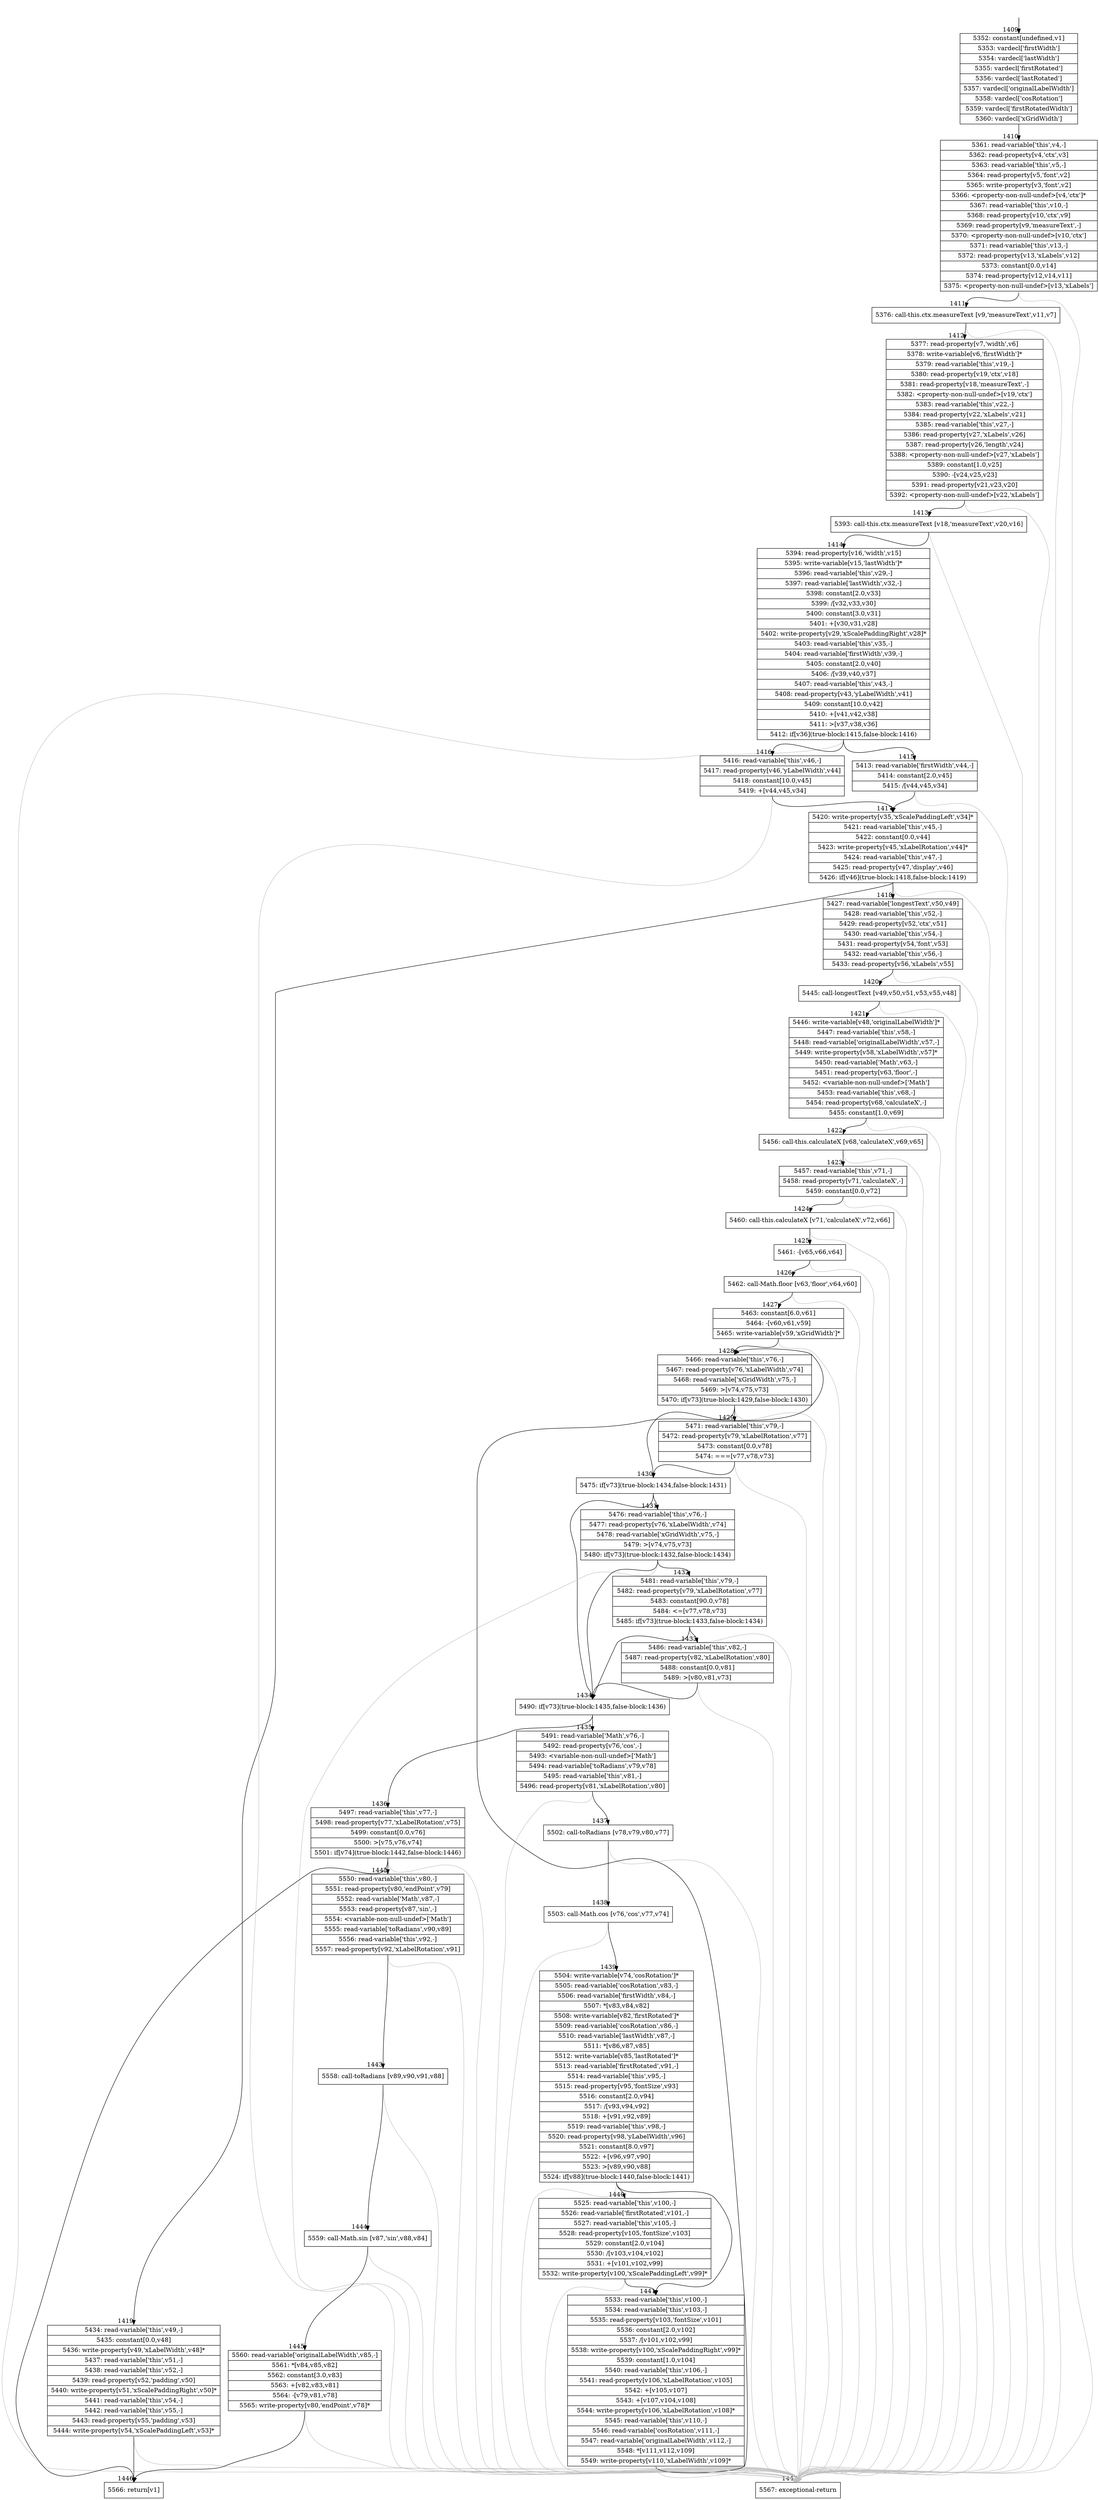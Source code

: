 digraph {
rankdir="TD"
BB_entry141[shape=none,label=""];
BB_entry141 -> BB1409 [tailport=s, headport=n, headlabel="    1409"]
BB1409 [shape=record label="{5352: constant[undefined,v1]|5353: vardecl['firstWidth']|5354: vardecl['lastWidth']|5355: vardecl['firstRotated']|5356: vardecl['lastRotated']|5357: vardecl['originalLabelWidth']|5358: vardecl['cosRotation']|5359: vardecl['firstRotatedWidth']|5360: vardecl['xGridWidth']}" ] 
BB1409 -> BB1410 [tailport=s, headport=n, headlabel="      1410"]
BB1410 [shape=record label="{5361: read-variable['this',v4,-]|5362: read-property[v4,'ctx',v3]|5363: read-variable['this',v5,-]|5364: read-property[v5,'font',v2]|5365: write-property[v3,'font',v2]|5366: \<property-non-null-undef\>[v4,'ctx']*|5367: read-variable['this',v10,-]|5368: read-property[v10,'ctx',v9]|5369: read-property[v9,'measureText',-]|5370: \<property-non-null-undef\>[v10,'ctx']|5371: read-variable['this',v13,-]|5372: read-property[v13,'xLabels',v12]|5373: constant[0.0,v14]|5374: read-property[v12,v14,v11]|5375: \<property-non-null-undef\>[v13,'xLabels']}" ] 
BB1410 -> BB1411 [tailport=s, headport=n, headlabel="      1411"]
BB1410 -> BB1447 [tailport=s, headport=n, color=gray, headlabel="      1447"]
BB1411 [shape=record label="{5376: call-this.ctx.measureText [v9,'measureText',v11,v7]}" ] 
BB1411 -> BB1412 [tailport=s, headport=n, headlabel="      1412"]
BB1411 -> BB1447 [tailport=s, headport=n, color=gray]
BB1412 [shape=record label="{5377: read-property[v7,'width',v6]|5378: write-variable[v6,'firstWidth']*|5379: read-variable['this',v19,-]|5380: read-property[v19,'ctx',v18]|5381: read-property[v18,'measureText',-]|5382: \<property-non-null-undef\>[v19,'ctx']|5383: read-variable['this',v22,-]|5384: read-property[v22,'xLabels',v21]|5385: read-variable['this',v27,-]|5386: read-property[v27,'xLabels',v26]|5387: read-property[v26,'length',v24]|5388: \<property-non-null-undef\>[v27,'xLabels']|5389: constant[1.0,v25]|5390: -[v24,v25,v23]|5391: read-property[v21,v23,v20]|5392: \<property-non-null-undef\>[v22,'xLabels']}" ] 
BB1412 -> BB1413 [tailport=s, headport=n, headlabel="      1413"]
BB1412 -> BB1447 [tailport=s, headport=n, color=gray]
BB1413 [shape=record label="{5393: call-this.ctx.measureText [v18,'measureText',v20,v16]}" ] 
BB1413 -> BB1414 [tailport=s, headport=n, headlabel="      1414"]
BB1413 -> BB1447 [tailport=s, headport=n, color=gray]
BB1414 [shape=record label="{5394: read-property[v16,'width',v15]|5395: write-variable[v15,'lastWidth']*|5396: read-variable['this',v29,-]|5397: read-variable['lastWidth',v32,-]|5398: constant[2.0,v33]|5399: /[v32,v33,v30]|5400: constant[3.0,v31]|5401: +[v30,v31,v28]|5402: write-property[v29,'xScalePaddingRight',v28]*|5403: read-variable['this',v35,-]|5404: read-variable['firstWidth',v39,-]|5405: constant[2.0,v40]|5406: /[v39,v40,v37]|5407: read-variable['this',v43,-]|5408: read-property[v43,'yLabelWidth',v41]|5409: constant[10.0,v42]|5410: +[v41,v42,v38]|5411: \>[v37,v38,v36]|5412: if[v36](true-block:1415,false-block:1416)}" ] 
BB1414 -> BB1415 [tailport=s, headport=n, headlabel="      1415"]
BB1414 -> BB1416 [tailport=s, headport=n, headlabel="      1416"]
BB1414 -> BB1447 [tailport=s, headport=n, color=gray]
BB1415 [shape=record label="{5413: read-variable['firstWidth',v44,-]|5414: constant[2.0,v45]|5415: /[v44,v45,v34]}" ] 
BB1415 -> BB1417 [tailport=s, headport=n, headlabel="      1417"]
BB1415 -> BB1447 [tailport=s, headport=n, color=gray]
BB1416 [shape=record label="{5416: read-variable['this',v46,-]|5417: read-property[v46,'yLabelWidth',v44]|5418: constant[10.0,v45]|5419: +[v44,v45,v34]}" ] 
BB1416 -> BB1417 [tailport=s, headport=n]
BB1416 -> BB1447 [tailport=s, headport=n, color=gray]
BB1417 [shape=record label="{5420: write-property[v35,'xScalePaddingLeft',v34]*|5421: read-variable['this',v45,-]|5422: constant[0.0,v44]|5423: write-property[v45,'xLabelRotation',v44]*|5424: read-variable['this',v47,-]|5425: read-property[v47,'display',v46]|5426: if[v46](true-block:1418,false-block:1419)}" ] 
BB1417 -> BB1418 [tailport=s, headport=n, headlabel="      1418"]
BB1417 -> BB1419 [tailport=s, headport=n, headlabel="      1419"]
BB1417 -> BB1447 [tailport=s, headport=n, color=gray]
BB1418 [shape=record label="{5427: read-variable['longestText',v50,v49]|5428: read-variable['this',v52,-]|5429: read-property[v52,'ctx',v51]|5430: read-variable['this',v54,-]|5431: read-property[v54,'font',v53]|5432: read-variable['this',v56,-]|5433: read-property[v56,'xLabels',v55]}" ] 
BB1418 -> BB1420 [tailport=s, headport=n, headlabel="      1420"]
BB1418 -> BB1447 [tailport=s, headport=n, color=gray]
BB1419 [shape=record label="{5434: read-variable['this',v49,-]|5435: constant[0.0,v48]|5436: write-property[v49,'xLabelWidth',v48]*|5437: read-variable['this',v51,-]|5438: read-variable['this',v52,-]|5439: read-property[v52,'padding',v50]|5440: write-property[v51,'xScalePaddingRight',v50]*|5441: read-variable['this',v54,-]|5442: read-variable['this',v55,-]|5443: read-property[v55,'padding',v53]|5444: write-property[v54,'xScalePaddingLeft',v53]*}" ] 
BB1419 -> BB1446 [tailport=s, headport=n, headlabel="      1446"]
BB1419 -> BB1447 [tailport=s, headport=n, color=gray]
BB1420 [shape=record label="{5445: call-longestText [v49,v50,v51,v53,v55,v48]}" ] 
BB1420 -> BB1421 [tailport=s, headport=n, headlabel="      1421"]
BB1420 -> BB1447 [tailport=s, headport=n, color=gray]
BB1421 [shape=record label="{5446: write-variable[v48,'originalLabelWidth']*|5447: read-variable['this',v58,-]|5448: read-variable['originalLabelWidth',v57,-]|5449: write-property[v58,'xLabelWidth',v57]*|5450: read-variable['Math',v63,-]|5451: read-property[v63,'floor',-]|5452: \<variable-non-null-undef\>['Math']|5453: read-variable['this',v68,-]|5454: read-property[v68,'calculateX',-]|5455: constant[1.0,v69]}" ] 
BB1421 -> BB1422 [tailport=s, headport=n, headlabel="      1422"]
BB1421 -> BB1447 [tailport=s, headport=n, color=gray]
BB1422 [shape=record label="{5456: call-this.calculateX [v68,'calculateX',v69,v65]}" ] 
BB1422 -> BB1423 [tailport=s, headport=n, headlabel="      1423"]
BB1422 -> BB1447 [tailport=s, headport=n, color=gray]
BB1423 [shape=record label="{5457: read-variable['this',v71,-]|5458: read-property[v71,'calculateX',-]|5459: constant[0.0,v72]}" ] 
BB1423 -> BB1424 [tailport=s, headport=n, headlabel="      1424"]
BB1423 -> BB1447 [tailport=s, headport=n, color=gray]
BB1424 [shape=record label="{5460: call-this.calculateX [v71,'calculateX',v72,v66]}" ] 
BB1424 -> BB1425 [tailport=s, headport=n, headlabel="      1425"]
BB1424 -> BB1447 [tailport=s, headport=n, color=gray]
BB1425 [shape=record label="{5461: -[v65,v66,v64]}" ] 
BB1425 -> BB1426 [tailport=s, headport=n, headlabel="      1426"]
BB1425 -> BB1447 [tailport=s, headport=n, color=gray]
BB1426 [shape=record label="{5462: call-Math.floor [v63,'floor',v64,v60]}" ] 
BB1426 -> BB1427 [tailport=s, headport=n, headlabel="      1427"]
BB1426 -> BB1447 [tailport=s, headport=n, color=gray]
BB1427 [shape=record label="{5463: constant[6.0,v61]|5464: -[v60,v61,v59]|5465: write-variable[v59,'xGridWidth']*}" ] 
BB1427 -> BB1428 [tailport=s, headport=n, headlabel="      1428"]
BB1427 -> BB1447 [tailport=s, headport=n, color=gray]
BB1428 [shape=record label="{5466: read-variable['this',v76,-]|5467: read-property[v76,'xLabelWidth',v74]|5468: read-variable['xGridWidth',v75,-]|5469: \>[v74,v75,v73]|5470: if[v73](true-block:1429,false-block:1430)}" ] 
BB1428 -> BB1430 [tailport=s, headport=n, headlabel="      1430"]
BB1428 -> BB1429 [tailport=s, headport=n, headlabel="      1429"]
BB1428 -> BB1447 [tailport=s, headport=n, color=gray]
BB1429 [shape=record label="{5471: read-variable['this',v79,-]|5472: read-property[v79,'xLabelRotation',v77]|5473: constant[0.0,v78]|5474: ===[v77,v78,v73]}" ] 
BB1429 -> BB1430 [tailport=s, headport=n]
BB1429 -> BB1447 [tailport=s, headport=n, color=gray]
BB1430 [shape=record label="{5475: if[v73](true-block:1434,false-block:1431)}" ] 
BB1430 -> BB1434 [tailport=s, headport=n, headlabel="      1434"]
BB1430 -> BB1431 [tailport=s, headport=n, headlabel="      1431"]
BB1431 [shape=record label="{5476: read-variable['this',v76,-]|5477: read-property[v76,'xLabelWidth',v74]|5478: read-variable['xGridWidth',v75,-]|5479: \>[v74,v75,v73]|5480: if[v73](true-block:1432,false-block:1434)}" ] 
BB1431 -> BB1434 [tailport=s, headport=n]
BB1431 -> BB1432 [tailport=s, headport=n, headlabel="      1432"]
BB1431 -> BB1447 [tailport=s, headport=n, color=gray]
BB1432 [shape=record label="{5481: read-variable['this',v79,-]|5482: read-property[v79,'xLabelRotation',v77]|5483: constant[90.0,v78]|5484: \<=[v77,v78,v73]|5485: if[v73](true-block:1433,false-block:1434)}" ] 
BB1432 -> BB1434 [tailport=s, headport=n]
BB1432 -> BB1433 [tailport=s, headport=n, headlabel="      1433"]
BB1432 -> BB1447 [tailport=s, headport=n, color=gray]
BB1433 [shape=record label="{5486: read-variable['this',v82,-]|5487: read-property[v82,'xLabelRotation',v80]|5488: constant[0.0,v81]|5489: \>[v80,v81,v73]}" ] 
BB1433 -> BB1434 [tailport=s, headport=n]
BB1433 -> BB1447 [tailport=s, headport=n, color=gray]
BB1434 [shape=record label="{5490: if[v73](true-block:1435,false-block:1436)}" ] 
BB1434 -> BB1435 [tailport=s, headport=n, headlabel="      1435"]
BB1434 -> BB1436 [tailport=s, headport=n, headlabel="      1436"]
BB1435 [shape=record label="{5491: read-variable['Math',v76,-]|5492: read-property[v76,'cos',-]|5493: \<variable-non-null-undef\>['Math']|5494: read-variable['toRadians',v79,v78]|5495: read-variable['this',v81,-]|5496: read-property[v81,'xLabelRotation',v80]}" ] 
BB1435 -> BB1437 [tailport=s, headport=n, headlabel="      1437"]
BB1435 -> BB1447 [tailport=s, headport=n, color=gray]
BB1436 [shape=record label="{5497: read-variable['this',v77,-]|5498: read-property[v77,'xLabelRotation',v75]|5499: constant[0.0,v76]|5500: \>[v75,v76,v74]|5501: if[v74](true-block:1442,false-block:1446)}" ] 
BB1436 -> BB1442 [tailport=s, headport=n, headlabel="      1442"]
BB1436 -> BB1446 [tailport=s, headport=n]
BB1436 -> BB1447 [tailport=s, headport=n, color=gray]
BB1437 [shape=record label="{5502: call-toRadians [v78,v79,v80,v77]}" ] 
BB1437 -> BB1438 [tailport=s, headport=n, headlabel="      1438"]
BB1437 -> BB1447 [tailport=s, headport=n, color=gray]
BB1438 [shape=record label="{5503: call-Math.cos [v76,'cos',v77,v74]}" ] 
BB1438 -> BB1439 [tailport=s, headport=n, headlabel="      1439"]
BB1438 -> BB1447 [tailport=s, headport=n, color=gray]
BB1439 [shape=record label="{5504: write-variable[v74,'cosRotation']*|5505: read-variable['cosRotation',v83,-]|5506: read-variable['firstWidth',v84,-]|5507: *[v83,v84,v82]|5508: write-variable[v82,'firstRotated']*|5509: read-variable['cosRotation',v86,-]|5510: read-variable['lastWidth',v87,-]|5511: *[v86,v87,v85]|5512: write-variable[v85,'lastRotated']*|5513: read-variable['firstRotated',v91,-]|5514: read-variable['this',v95,-]|5515: read-property[v95,'fontSize',v93]|5516: constant[2.0,v94]|5517: /[v93,v94,v92]|5518: +[v91,v92,v89]|5519: read-variable['this',v98,-]|5520: read-property[v98,'yLabelWidth',v96]|5521: constant[8.0,v97]|5522: +[v96,v97,v90]|5523: \>[v89,v90,v88]|5524: if[v88](true-block:1440,false-block:1441)}" ] 
BB1439 -> BB1440 [tailport=s, headport=n, headlabel="      1440"]
BB1439 -> BB1441 [tailport=s, headport=n, headlabel="      1441"]
BB1439 -> BB1447 [tailport=s, headport=n, color=gray]
BB1440 [shape=record label="{5525: read-variable['this',v100,-]|5526: read-variable['firstRotated',v101,-]|5527: read-variable['this',v105,-]|5528: read-property[v105,'fontSize',v103]|5529: constant[2.0,v104]|5530: /[v103,v104,v102]|5531: +[v101,v102,v99]|5532: write-property[v100,'xScalePaddingLeft',v99]*}" ] 
BB1440 -> BB1441 [tailport=s, headport=n]
BB1440 -> BB1447 [tailport=s, headport=n, color=gray]
BB1441 [shape=record label="{5533: read-variable['this',v100,-]|5534: read-variable['this',v103,-]|5535: read-property[v103,'fontSize',v101]|5536: constant[2.0,v102]|5537: /[v101,v102,v99]|5538: write-property[v100,'xScalePaddingRight',v99]*|5539: constant[1.0,v104]|5540: read-variable['this',v106,-]|5541: read-property[v106,'xLabelRotation',v105]|5542: +[v105,v107]|5543: +[v107,v104,v108]|5544: write-property[v106,'xLabelRotation',v108]*|5545: read-variable['this',v110,-]|5546: read-variable['cosRotation',v111,-]|5547: read-variable['originalLabelWidth',v112,-]|5548: *[v111,v112,v109]|5549: write-property[v110,'xLabelWidth',v109]*}" ] 
BB1441 -> BB1428 [tailport=s, headport=n]
BB1441 -> BB1447 [tailport=s, headport=n, color=gray]
BB1442 [shape=record label="{5550: read-variable['this',v80,-]|5551: read-property[v80,'endPoint',v79]|5552: read-variable['Math',v87,-]|5553: read-property[v87,'sin',-]|5554: \<variable-non-null-undef\>['Math']|5555: read-variable['toRadians',v90,v89]|5556: read-variable['this',v92,-]|5557: read-property[v92,'xLabelRotation',v91]}" ] 
BB1442 -> BB1443 [tailport=s, headport=n, headlabel="      1443"]
BB1442 -> BB1447 [tailport=s, headport=n, color=gray]
BB1443 [shape=record label="{5558: call-toRadians [v89,v90,v91,v88]}" ] 
BB1443 -> BB1444 [tailport=s, headport=n, headlabel="      1444"]
BB1443 -> BB1447 [tailport=s, headport=n, color=gray]
BB1444 [shape=record label="{5559: call-Math.sin [v87,'sin',v88,v84]}" ] 
BB1444 -> BB1445 [tailport=s, headport=n, headlabel="      1445"]
BB1444 -> BB1447 [tailport=s, headport=n, color=gray]
BB1445 [shape=record label="{5560: read-variable['originalLabelWidth',v85,-]|5561: *[v84,v85,v82]|5562: constant[3.0,v83]|5563: +[v82,v83,v81]|5564: -[v79,v81,v78]|5565: write-property[v80,'endPoint',v78]*}" ] 
BB1445 -> BB1446 [tailport=s, headport=n]
BB1445 -> BB1447 [tailport=s, headport=n, color=gray]
BB1446 [shape=record label="{5566: return[v1]}" ] 
BB1447 [shape=record label="{5567: exceptional-return}" ] 
//#$~ 1578
}
